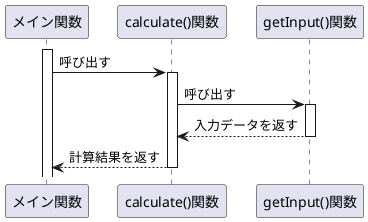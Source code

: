 @startuml
participant m as "メイン関数" 
participant c as "calculate()関数"  
participant g as "getInput()関数" 

activate m
m -> c : 呼び出す
activate c
c -> g : 呼び出す
activate g
g --> c : 入力データを返す
deactivate g
c --> m : 計算結果を返す 
deactivate c
@enduml